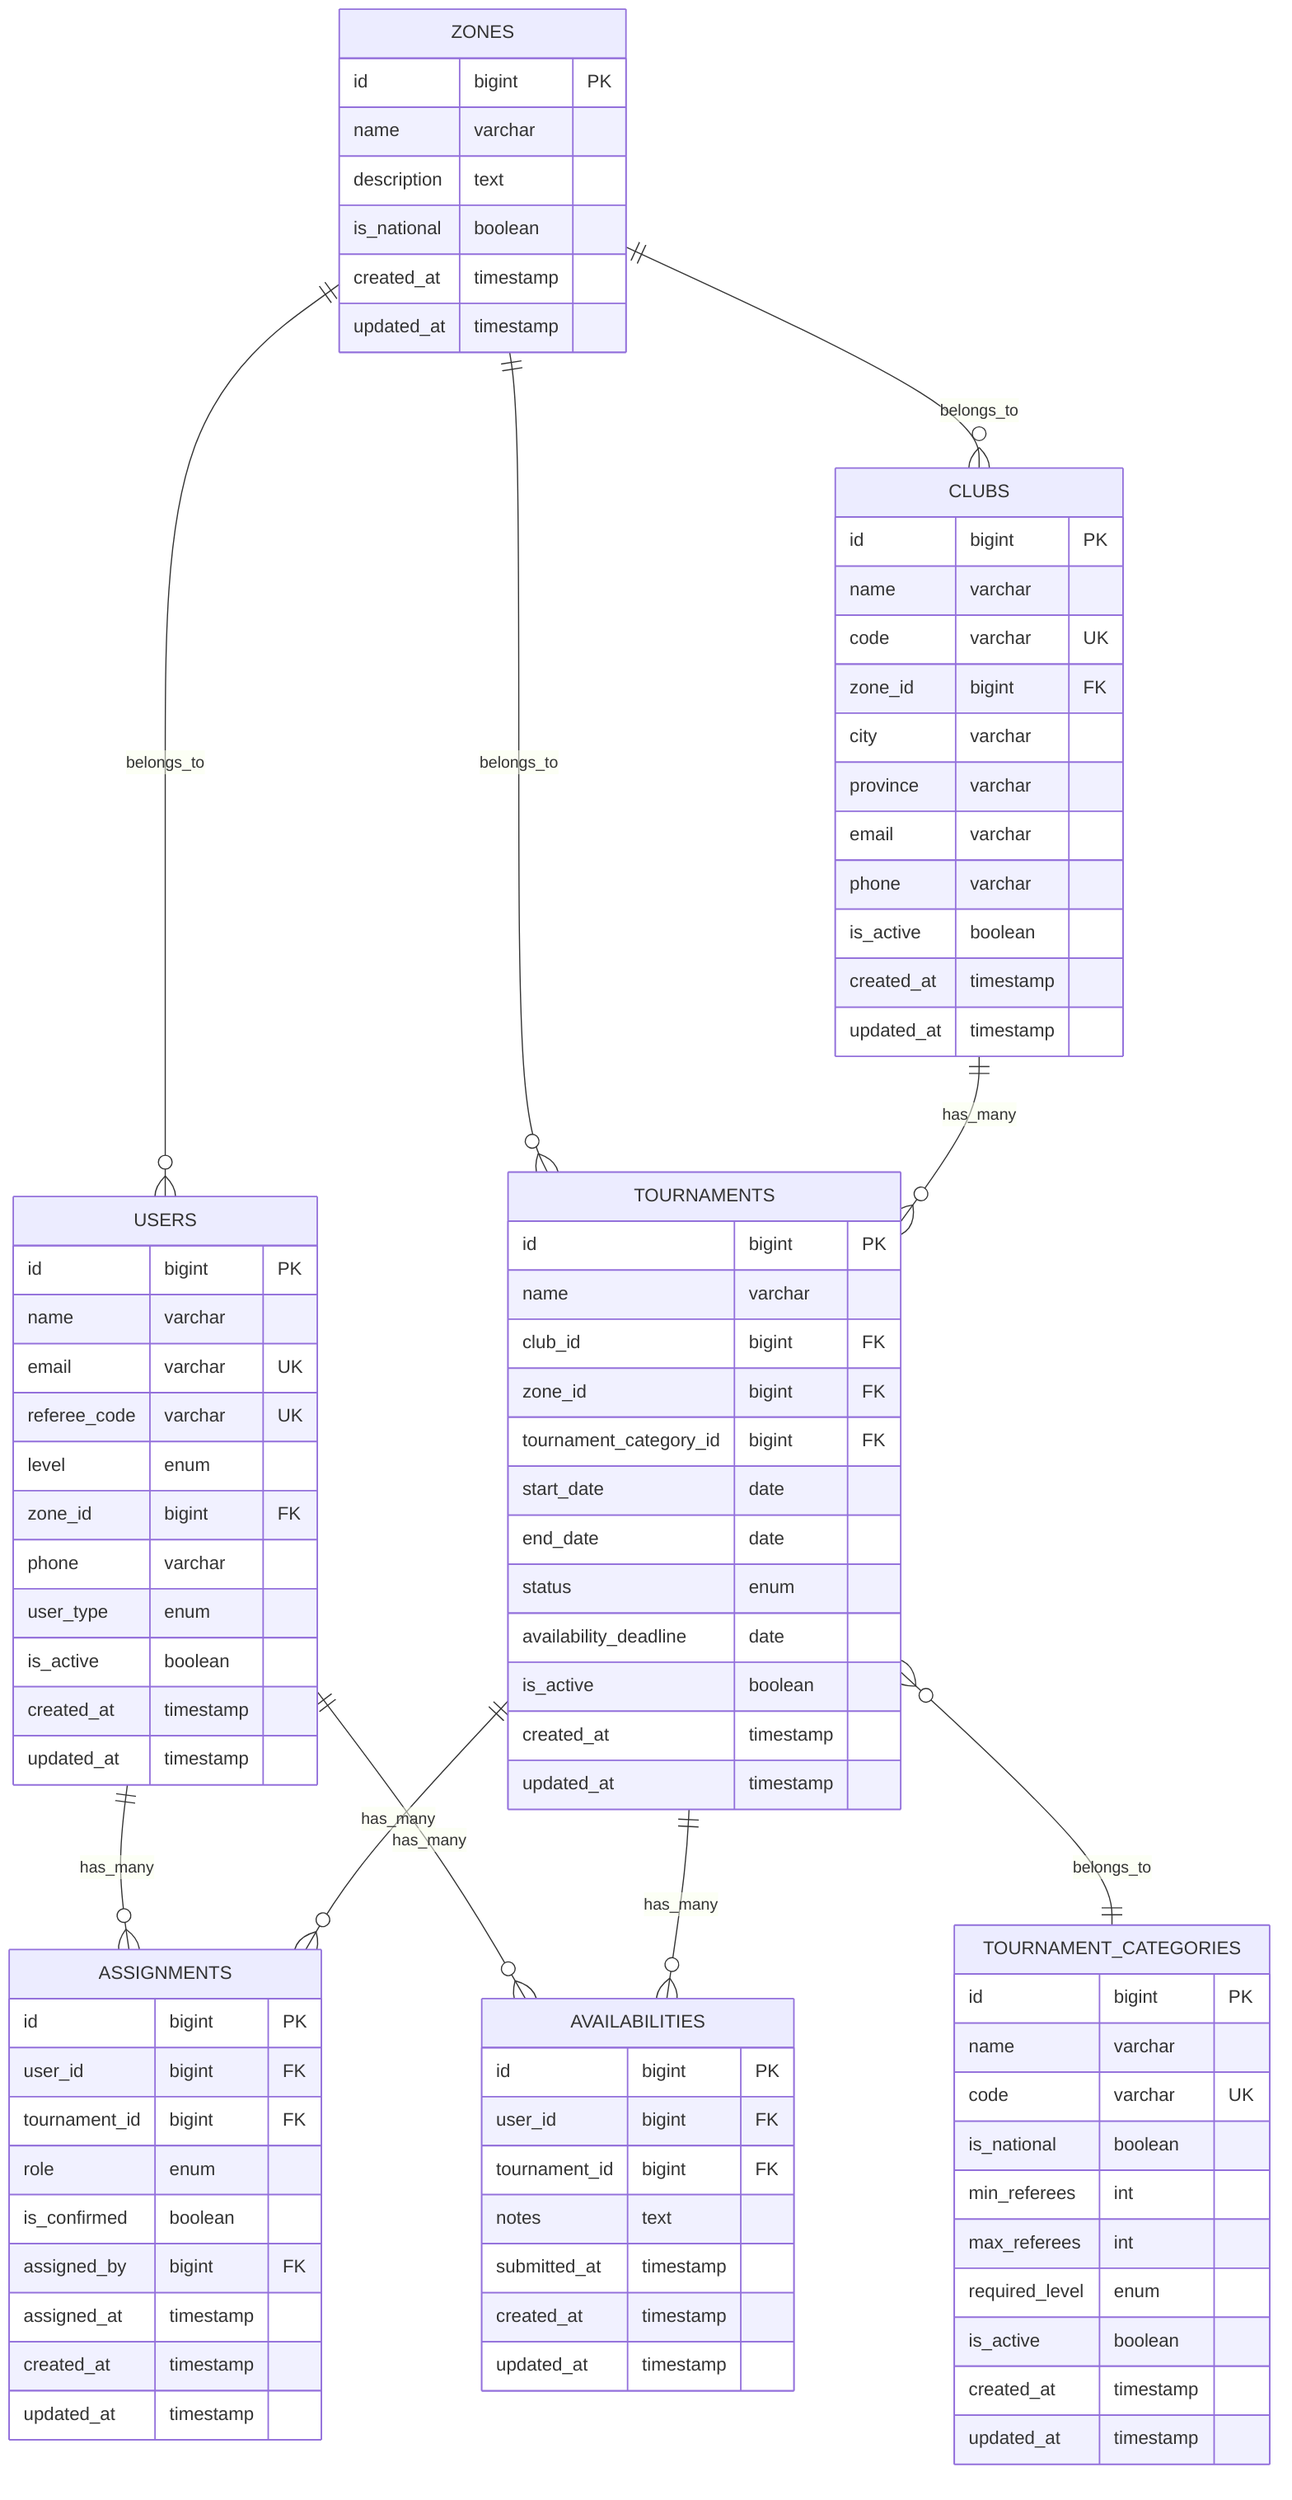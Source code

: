 erDiagram
    ZONES ||--o{ USERS : belongs_to
    ZONES ||--o{ CLUBS : belongs_to
    ZONES ||--o{ TOURNAMENTS : belongs_to
    
    USERS ||--o{ ASSIGNMENTS : has_many
    USERS ||--o{ AVAILABILITIES : has_many
    
    CLUBS ||--o{ TOURNAMENTS : has_many
    
    TOURNAMENTS ||--o{ ASSIGNMENTS : has_many
    TOURNAMENTS ||--o{ AVAILABILITIES : has_many
    TOURNAMENTS }o--|| TOURNAMENT_CATEGORIES : belongs_to
    
    USERS {
        id bigint PK
        name varchar
        email varchar UK
        referee_code varchar UK
        level enum
        zone_id bigint FK
        phone varchar
        user_type enum
        is_active boolean
        created_at timestamp
        updated_at timestamp
    }
    
    ZONES {
        id bigint PK
        name varchar
        description text
        is_national boolean
        created_at timestamp
        updated_at timestamp
    }
    
    CLUBS {
        id bigint PK
        name varchar
        code varchar UK
        zone_id bigint FK
        city varchar
        province varchar
        email varchar
        phone varchar
        is_active boolean
        created_at timestamp
        updated_at timestamp
    }
    
    TOURNAMENTS {
        id bigint PK
        name varchar
        club_id bigint FK
        zone_id bigint FK
        tournament_category_id bigint FK
        start_date date
        end_date date
        status enum
        availability_deadline date
        is_active boolean
        created_at timestamp
        updated_at timestamp
    }
    
    TOURNAMENT_CATEGORIES {
        id bigint PK
        name varchar
        code varchar UK
        is_national boolean
        min_referees int
        max_referees int
        required_level enum
        is_active boolean
        created_at timestamp
        updated_at timestamp
    }
    
    ASSIGNMENTS {
        id bigint PK
        user_id bigint FK
        tournament_id bigint FK
        role enum
        is_confirmed boolean
        assigned_by bigint FK
        assigned_at timestamp
        created_at timestamp
        updated_at timestamp
    }
    
    AVAILABILITIES {
        id bigint PK
        user_id bigint FK
        tournament_id bigint FK
        notes text
        submitted_at timestamp
        created_at timestamp
        updated_at timestamp
    }